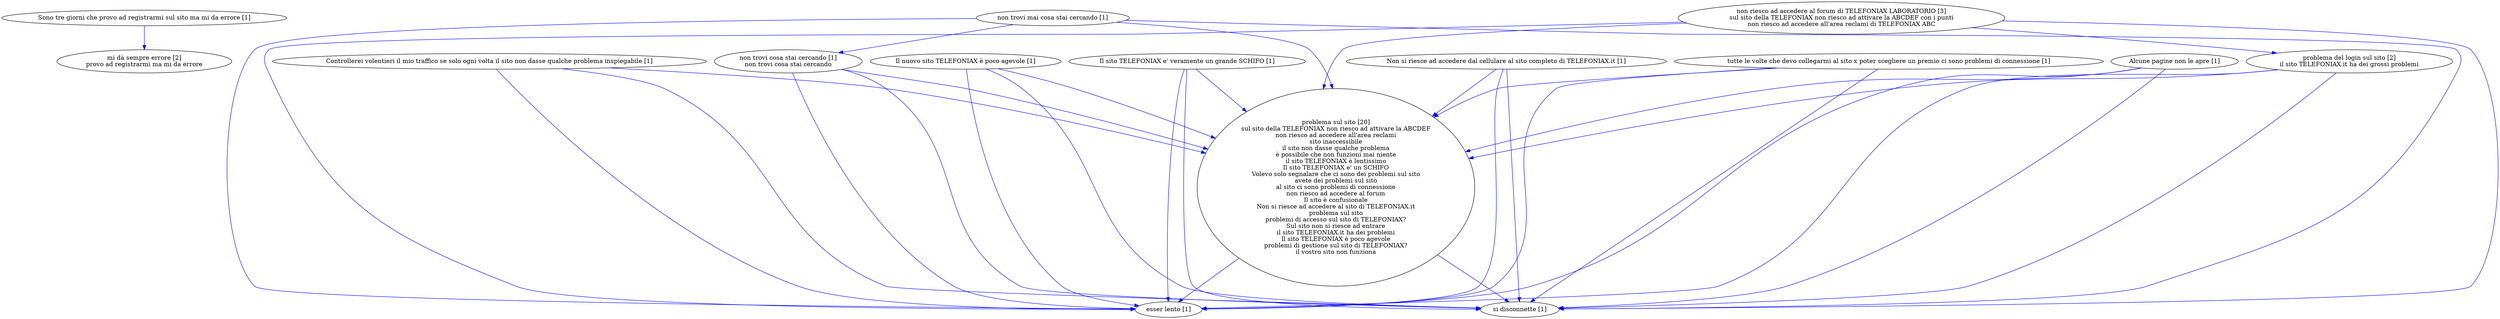 digraph collapsedGraph {
"mi dà sempre errore [2]\nprovo ad registrarmi ma mi da errore""non riesco ad accedere al forum di TELEFONIAX LABORATORIO [3]\nsul sito della TELEFONIAX non riesco ad attivare la ABCDEF con i punti\nnon riesco ad accedere all'area reclami di TELEFONIAX ABC""problema del login sul sito [2]\nil sito TELEFONIAX.it ha dei grossi problemi""problema sul sito [20]\nsul sito della TELEFONIAX non riesco ad attivare la ABCDEF\nnon riesco ad accedere all'area reclami\nsito inaccessibile\nil sito non dasse qualche problema\nè possibile che non funzioni mai niente\nil sito TELEFONIAX è lentissimo\nIl sito TELEFONIAX e' un SCHIFO\nVolevo solo segnalare che ci sono dei problemi sul sito\navete dei problemi sul sito\nal sito ci sono problemi di connessione\nnon riesco ad accedere al forum\nIl sito è confusionale\nNon si riesce ad accedere al sito di TELEFONIAX.it\nproblema sul sito\nproblemi di accesso sul sito di TELEFONIAX?\nSul sito non si riesce ad entrare\nil sito TELEFONIAX.it ha dei problemi\nIl sito TELEFONIAX è poco agevole\nproblemi di gestione sul sito di TELEFONIAX?\nil vostro sito non funziona""Alcune pagine non le apre [1]""Controllerei volentieri il mio traffico se solo ogni volta il sito non dasse qualche problema inspiegabile [1]""Il nuovo sito TELEFONIAX è poco agevole [1]""Il sito TELEFONIAX e' veramente un grande SCHIFO [1]""Non si riesce ad accedere dal cellulare al sito completo di TELEFONIAX.it [1]""Sono tre giorni che provo ad registrarmi sul sito ma mi da errore [1]""esser lento [1]""non trovi cosa stai cercando [1]\nnon trovi cosa stai cercando""non trovi mai cosa stai cercando [1]""si disconnette [1]""tutte le volte che devo collegarmi al sito x poter scegliere un premio ci sono problemi di connessione [1]""problema del login sul sito [2]\nil sito TELEFONIAX.it ha dei grossi problemi" -> "esser lento [1]" [color=blue]
"problema del login sul sito [2]\nil sito TELEFONIAX.it ha dei grossi problemi" -> "problema sul sito [20]\nsul sito della TELEFONIAX non riesco ad attivare la ABCDEF\nnon riesco ad accedere all'area reclami\nsito inaccessibile\nil sito non dasse qualche problema\nè possibile che non funzioni mai niente\nil sito TELEFONIAX è lentissimo\nIl sito TELEFONIAX e' un SCHIFO\nVolevo solo segnalare che ci sono dei problemi sul sito\navete dei problemi sul sito\nal sito ci sono problemi di connessione\nnon riesco ad accedere al forum\nIl sito è confusionale\nNon si riesce ad accedere al sito di TELEFONIAX.it\nproblema sul sito\nproblemi di accesso sul sito di TELEFONIAX?\nSul sito non si riesce ad entrare\nil sito TELEFONIAX.it ha dei problemi\nIl sito TELEFONIAX è poco agevole\nproblemi di gestione sul sito di TELEFONIAX?\nil vostro sito non funziona" [color=blue]
"problema del login sul sito [2]\nil sito TELEFONIAX.it ha dei grossi problemi" -> "si disconnette [1]" [color=blue]
"problema sul sito [20]\nsul sito della TELEFONIAX non riesco ad attivare la ABCDEF\nnon riesco ad accedere all'area reclami\nsito inaccessibile\nil sito non dasse qualche problema\nè possibile che non funzioni mai niente\nil sito TELEFONIAX è lentissimo\nIl sito TELEFONIAX e' un SCHIFO\nVolevo solo segnalare che ci sono dei problemi sul sito\navete dei problemi sul sito\nal sito ci sono problemi di connessione\nnon riesco ad accedere al forum\nIl sito è confusionale\nNon si riesce ad accedere al sito di TELEFONIAX.it\nproblema sul sito\nproblemi di accesso sul sito di TELEFONIAX?\nSul sito non si riesce ad entrare\nil sito TELEFONIAX.it ha dei problemi\nIl sito TELEFONIAX è poco agevole\nproblemi di gestione sul sito di TELEFONIAX?\nil vostro sito non funziona" -> "esser lento [1]" [color=blue]
"problema sul sito [20]\nsul sito della TELEFONIAX non riesco ad attivare la ABCDEF\nnon riesco ad accedere all'area reclami\nsito inaccessibile\nil sito non dasse qualche problema\nè possibile che non funzioni mai niente\nil sito TELEFONIAX è lentissimo\nIl sito TELEFONIAX e' un SCHIFO\nVolevo solo segnalare che ci sono dei problemi sul sito\navete dei problemi sul sito\nal sito ci sono problemi di connessione\nnon riesco ad accedere al forum\nIl sito è confusionale\nNon si riesce ad accedere al sito di TELEFONIAX.it\nproblema sul sito\nproblemi di accesso sul sito di TELEFONIAX?\nSul sito non si riesce ad entrare\nil sito TELEFONIAX.it ha dei problemi\nIl sito TELEFONIAX è poco agevole\nproblemi di gestione sul sito di TELEFONIAX?\nil vostro sito non funziona" -> "si disconnette [1]" [color=blue]
"non riesco ad accedere al forum di TELEFONIAX LABORATORIO [3]\nsul sito della TELEFONIAX non riesco ad attivare la ABCDEF con i punti\nnon riesco ad accedere all'area reclami di TELEFONIAX ABC" -> "problema sul sito [20]\nsul sito della TELEFONIAX non riesco ad attivare la ABCDEF\nnon riesco ad accedere all'area reclami\nsito inaccessibile\nil sito non dasse qualche problema\nè possibile che non funzioni mai niente\nil sito TELEFONIAX è lentissimo\nIl sito TELEFONIAX e' un SCHIFO\nVolevo solo segnalare che ci sono dei problemi sul sito\navete dei problemi sul sito\nal sito ci sono problemi di connessione\nnon riesco ad accedere al forum\nIl sito è confusionale\nNon si riesce ad accedere al sito di TELEFONIAX.it\nproblema sul sito\nproblemi di accesso sul sito di TELEFONIAX?\nSul sito non si riesce ad entrare\nil sito TELEFONIAX.it ha dei problemi\nIl sito TELEFONIAX è poco agevole\nproblemi di gestione sul sito di TELEFONIAX?\nil vostro sito non funziona" [color=blue]
"non trovi cosa stai cercando [1]\nnon trovi cosa stai cercando" -> "problema sul sito [20]\nsul sito della TELEFONIAX non riesco ad attivare la ABCDEF\nnon riesco ad accedere all'area reclami\nsito inaccessibile\nil sito non dasse qualche problema\nè possibile che non funzioni mai niente\nil sito TELEFONIAX è lentissimo\nIl sito TELEFONIAX e' un SCHIFO\nVolevo solo segnalare che ci sono dei problemi sul sito\navete dei problemi sul sito\nal sito ci sono problemi di connessione\nnon riesco ad accedere al forum\nIl sito è confusionale\nNon si riesce ad accedere al sito di TELEFONIAX.it\nproblema sul sito\nproblemi di accesso sul sito di TELEFONIAX?\nSul sito non si riesce ad entrare\nil sito TELEFONIAX.it ha dei problemi\nIl sito TELEFONIAX è poco agevole\nproblemi di gestione sul sito di TELEFONIAX?\nil vostro sito non funziona" [color=blue]
"non riesco ad accedere al forum di TELEFONIAX LABORATORIO [3]\nsul sito della TELEFONIAX non riesco ad attivare la ABCDEF con i punti\nnon riesco ad accedere all'area reclami di TELEFONIAX ABC" -> "si disconnette [1]" [color=blue]
"non trovi mai cosa stai cercando [1]" -> "problema sul sito [20]\nsul sito della TELEFONIAX non riesco ad attivare la ABCDEF\nnon riesco ad accedere all'area reclami\nsito inaccessibile\nil sito non dasse qualche problema\nè possibile che non funzioni mai niente\nil sito TELEFONIAX è lentissimo\nIl sito TELEFONIAX e' un SCHIFO\nVolevo solo segnalare che ci sono dei problemi sul sito\navete dei problemi sul sito\nal sito ci sono problemi di connessione\nnon riesco ad accedere al forum\nIl sito è confusionale\nNon si riesce ad accedere al sito di TELEFONIAX.it\nproblema sul sito\nproblemi di accesso sul sito di TELEFONIAX?\nSul sito non si riesce ad entrare\nil sito TELEFONIAX.it ha dei problemi\nIl sito TELEFONIAX è poco agevole\nproblemi di gestione sul sito di TELEFONIAX?\nil vostro sito non funziona" [color=blue]
"Il sito TELEFONIAX e' veramente un grande SCHIFO [1]" -> "problema sul sito [20]\nsul sito della TELEFONIAX non riesco ad attivare la ABCDEF\nnon riesco ad accedere all'area reclami\nsito inaccessibile\nil sito non dasse qualche problema\nè possibile che non funzioni mai niente\nil sito TELEFONIAX è lentissimo\nIl sito TELEFONIAX e' un SCHIFO\nVolevo solo segnalare che ci sono dei problemi sul sito\navete dei problemi sul sito\nal sito ci sono problemi di connessione\nnon riesco ad accedere al forum\nIl sito è confusionale\nNon si riesce ad accedere al sito di TELEFONIAX.it\nproblema sul sito\nproblemi di accesso sul sito di TELEFONIAX?\nSul sito non si riesce ad entrare\nil sito TELEFONIAX.it ha dei problemi\nIl sito TELEFONIAX è poco agevole\nproblemi di gestione sul sito di TELEFONIAX?\nil vostro sito non funziona" [color=blue]
"non riesco ad accedere al forum di TELEFONIAX LABORATORIO [3]\nsul sito della TELEFONIAX non riesco ad attivare la ABCDEF con i punti\nnon riesco ad accedere all'area reclami di TELEFONIAX ABC" -> "esser lento [1]" [color=blue]
"non riesco ad accedere al forum di TELEFONIAX LABORATORIO [3]\nsul sito della TELEFONIAX non riesco ad attivare la ABCDEF con i punti\nnon riesco ad accedere all'area reclami di TELEFONIAX ABC" -> "problema del login sul sito [2]\nil sito TELEFONIAX.it ha dei grossi problemi" [color=blue]
"Il nuovo sito TELEFONIAX è poco agevole [1]" -> "problema sul sito [20]\nsul sito della TELEFONIAX non riesco ad attivare la ABCDEF\nnon riesco ad accedere all'area reclami\nsito inaccessibile\nil sito non dasse qualche problema\nè possibile che non funzioni mai niente\nil sito TELEFONIAX è lentissimo\nIl sito TELEFONIAX e' un SCHIFO\nVolevo solo segnalare che ci sono dei problemi sul sito\navete dei problemi sul sito\nal sito ci sono problemi di connessione\nnon riesco ad accedere al forum\nIl sito è confusionale\nNon si riesce ad accedere al sito di TELEFONIAX.it\nproblema sul sito\nproblemi di accesso sul sito di TELEFONIAX?\nSul sito non si riesce ad entrare\nil sito TELEFONIAX.it ha dei problemi\nIl sito TELEFONIAX è poco agevole\nproblemi di gestione sul sito di TELEFONIAX?\nil vostro sito non funziona" [color=blue]
"Controllerei volentieri il mio traffico se solo ogni volta il sito non dasse qualche problema inspiegabile [1]" -> "problema sul sito [20]\nsul sito della TELEFONIAX non riesco ad attivare la ABCDEF\nnon riesco ad accedere all'area reclami\nsito inaccessibile\nil sito non dasse qualche problema\nè possibile che non funzioni mai niente\nil sito TELEFONIAX è lentissimo\nIl sito TELEFONIAX e' un SCHIFO\nVolevo solo segnalare che ci sono dei problemi sul sito\navete dei problemi sul sito\nal sito ci sono problemi di connessione\nnon riesco ad accedere al forum\nIl sito è confusionale\nNon si riesce ad accedere al sito di TELEFONIAX.it\nproblema sul sito\nproblemi di accesso sul sito di TELEFONIAX?\nSul sito non si riesce ad entrare\nil sito TELEFONIAX.it ha dei problemi\nIl sito TELEFONIAX è poco agevole\nproblemi di gestione sul sito di TELEFONIAX?\nil vostro sito non funziona" [color=blue]
"tutte le volte che devo collegarmi al sito x poter scegliere un premio ci sono problemi di connessione [1]" -> "problema sul sito [20]\nsul sito della TELEFONIAX non riesco ad attivare la ABCDEF\nnon riesco ad accedere all'area reclami\nsito inaccessibile\nil sito non dasse qualche problema\nè possibile che non funzioni mai niente\nil sito TELEFONIAX è lentissimo\nIl sito TELEFONIAX e' un SCHIFO\nVolevo solo segnalare che ci sono dei problemi sul sito\navete dei problemi sul sito\nal sito ci sono problemi di connessione\nnon riesco ad accedere al forum\nIl sito è confusionale\nNon si riesce ad accedere al sito di TELEFONIAX.it\nproblema sul sito\nproblemi di accesso sul sito di TELEFONIAX?\nSul sito non si riesce ad entrare\nil sito TELEFONIAX.it ha dei problemi\nIl sito TELEFONIAX è poco agevole\nproblemi di gestione sul sito di TELEFONIAX?\nil vostro sito non funziona" [color=blue]
"tutte le volte che devo collegarmi al sito x poter scegliere un premio ci sono problemi di connessione [1]" -> "esser lento [1]" [color=blue]
"tutte le volte che devo collegarmi al sito x poter scegliere un premio ci sono problemi di connessione [1]" -> "si disconnette [1]" [color=blue]
"non trovi mai cosa stai cercando [1]" -> "si disconnette [1]" [color=blue]
"non trovi mai cosa stai cercando [1]" -> "esser lento [1]" [color=blue]
"Controllerei volentieri il mio traffico se solo ogni volta il sito non dasse qualche problema inspiegabile [1]" -> "esser lento [1]" [color=blue]
"Controllerei volentieri il mio traffico se solo ogni volta il sito non dasse qualche problema inspiegabile [1]" -> "si disconnette [1]" [color=blue]
"Non si riesce ad accedere dal cellulare al sito completo di TELEFONIAX.it [1]" -> "problema sul sito [20]\nsul sito della TELEFONIAX non riesco ad attivare la ABCDEF\nnon riesco ad accedere all'area reclami\nsito inaccessibile\nil sito non dasse qualche problema\nè possibile che non funzioni mai niente\nil sito TELEFONIAX è lentissimo\nIl sito TELEFONIAX e' un SCHIFO\nVolevo solo segnalare che ci sono dei problemi sul sito\navete dei problemi sul sito\nal sito ci sono problemi di connessione\nnon riesco ad accedere al forum\nIl sito è confusionale\nNon si riesce ad accedere al sito di TELEFONIAX.it\nproblema sul sito\nproblemi di accesso sul sito di TELEFONIAX?\nSul sito non si riesce ad entrare\nil sito TELEFONIAX.it ha dei problemi\nIl sito TELEFONIAX è poco agevole\nproblemi di gestione sul sito di TELEFONIAX?\nil vostro sito non funziona" [color=blue]
"Sono tre giorni che provo ad registrarmi sul sito ma mi da errore [1]" -> "mi dà sempre errore [2]\nprovo ad registrarmi ma mi da errore" [color=blue]
"non trovi cosa stai cercando [1]\nnon trovi cosa stai cercando" -> "si disconnette [1]" [color=blue]
"Il sito TELEFONIAX e' veramente un grande SCHIFO [1]" -> "si disconnette [1]" [color=blue]
"Non si riesce ad accedere dal cellulare al sito completo di TELEFONIAX.it [1]" -> "esser lento [1]" [color=blue]
"Non si riesce ad accedere dal cellulare al sito completo di TELEFONIAX.it [1]" -> "si disconnette [1]" [color=blue]
"Il sito TELEFONIAX e' veramente un grande SCHIFO [1]" -> "esser lento [1]" [color=blue]
"non trovi cosa stai cercando [1]\nnon trovi cosa stai cercando" -> "esser lento [1]" [color=blue]
"Alcune pagine non le apre [1]" -> "problema sul sito [20]\nsul sito della TELEFONIAX non riesco ad attivare la ABCDEF\nnon riesco ad accedere all'area reclami\nsito inaccessibile\nil sito non dasse qualche problema\nè possibile che non funzioni mai niente\nil sito TELEFONIAX è lentissimo\nIl sito TELEFONIAX e' un SCHIFO\nVolevo solo segnalare che ci sono dei problemi sul sito\navete dei problemi sul sito\nal sito ci sono problemi di connessione\nnon riesco ad accedere al forum\nIl sito è confusionale\nNon si riesce ad accedere al sito di TELEFONIAX.it\nproblema sul sito\nproblemi di accesso sul sito di TELEFONIAX?\nSul sito non si riesce ad entrare\nil sito TELEFONIAX.it ha dei problemi\nIl sito TELEFONIAX è poco agevole\nproblemi di gestione sul sito di TELEFONIAX?\nil vostro sito non funziona" [color=blue]
"Il nuovo sito TELEFONIAX è poco agevole [1]" -> "si disconnette [1]" [color=blue]
"Il nuovo sito TELEFONIAX è poco agevole [1]" -> "esser lento [1]" [color=blue]
"Alcune pagine non le apre [1]" -> "si disconnette [1]" [color=blue]
"Alcune pagine non le apre [1]" -> "esser lento [1]" [color=blue]
"non trovi mai cosa stai cercando [1]" -> "non trovi cosa stai cercando [1]\nnon trovi cosa stai cercando" [color=blue]
}